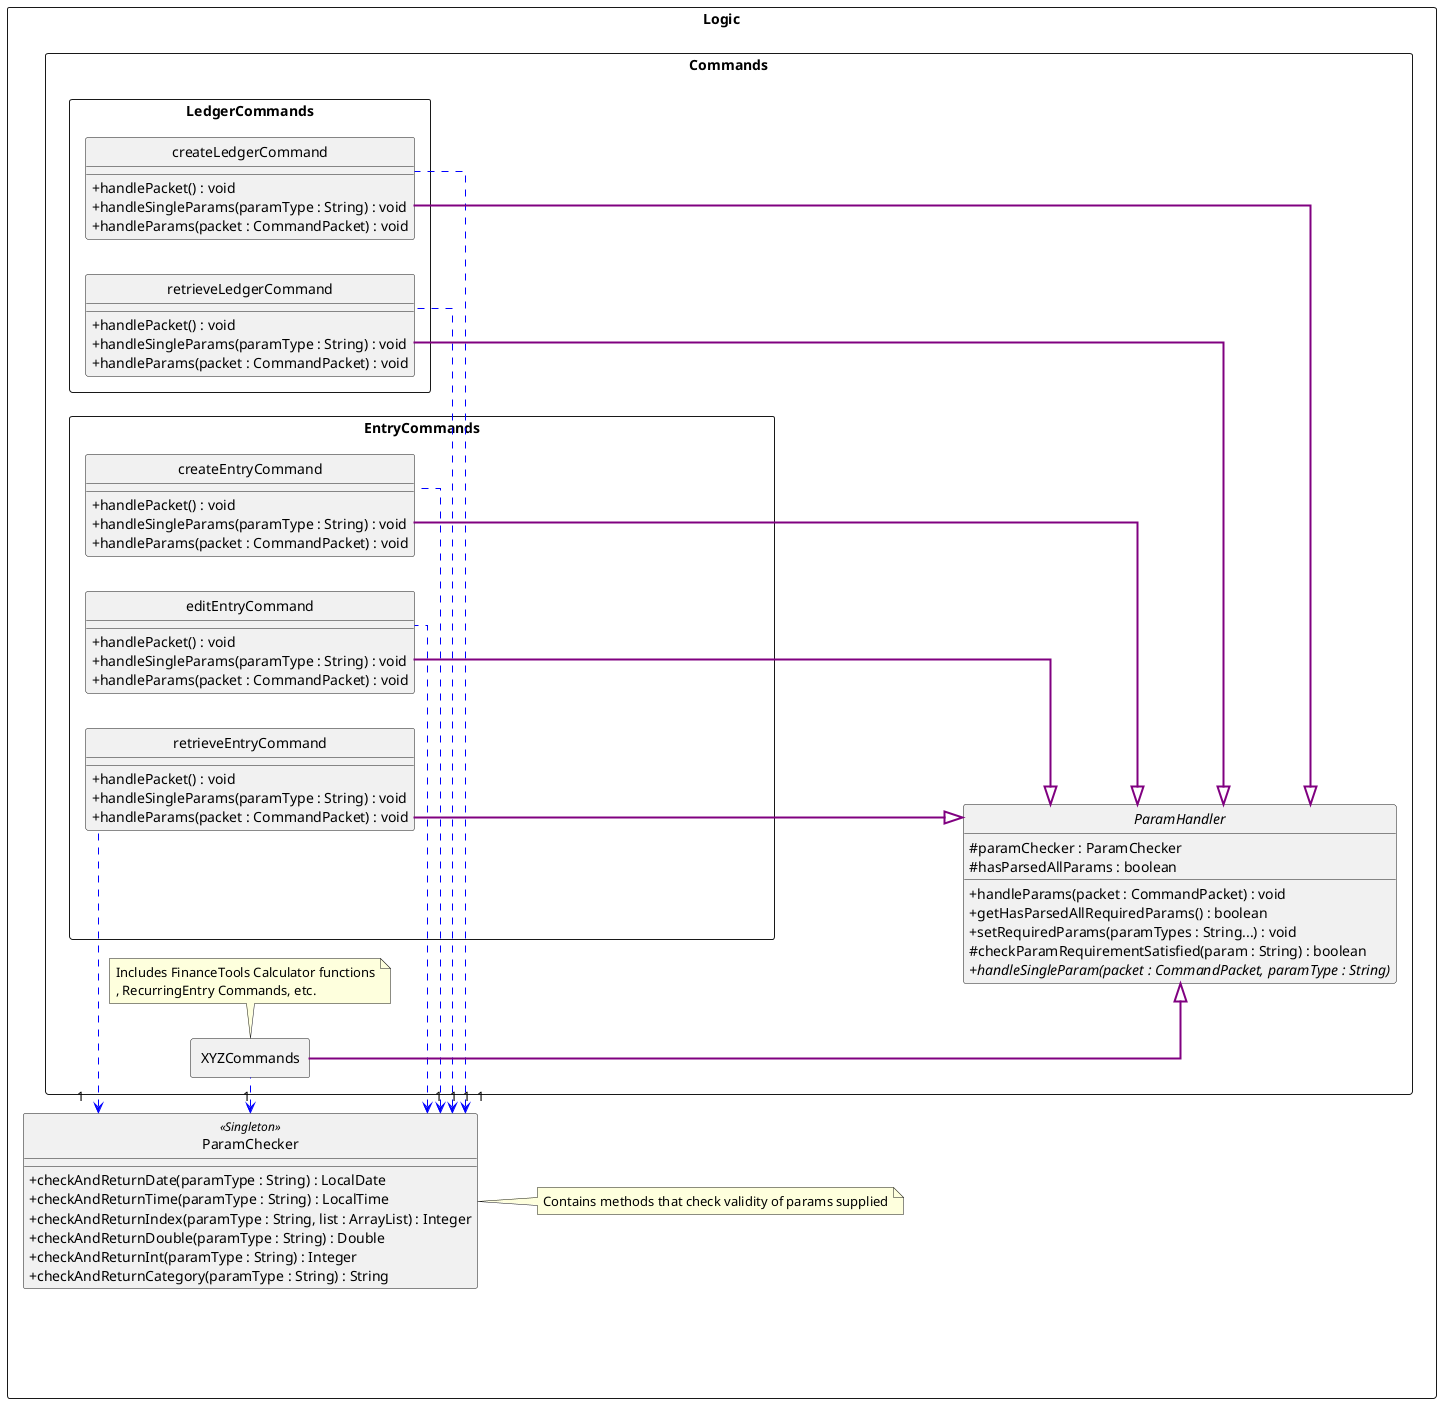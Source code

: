 @startuml
left to right direction
hide circle
skinparam classAttributeIconSize 0
skinparam BoxPadding 20
skinparam shadowing false
skinparam linetype ortho
skinparam package<<Layout>> {
  borderColor Transparent
  backgroundColor Transparent
  fontColor Transparent
  stereotypeFontColor Transparent
}

rectangle Logic {



    package p2 <<Layout>> {
    }

    class ParamChecker <<Singleton>>{
        + checkAndReturnDate(paramType : String) : LocalDate
        + checkAndReturnTime(paramType : String) : LocalTime
        + checkAndReturnIndex(paramType : String, list : ArrayList) : Integer
        + checkAndReturnDouble(paramType : String) : Double
        + checkAndReturnInt(paramType : String) : Integer
        + checkAndReturnCategory(paramType : String) : String
    }


rectangle Commands {
    abstract class ParamHandler {
        # paramChecker : ParamChecker
        # hasParsedAllParams : boolean
        + handleParams(packet : CommandPacket) : void
        + getHasParsedAllRequiredParams() : boolean
        + setRequiredParams(paramTypes : String...) : void
        # checkParamRequirementSatisfied(param : String) : boolean
        + {abstract} handleSingleParam(packet : CommandPacket, paramType : String)
    }

    rectangle LedgerCommands {
        class createLedgerCommand {
            + handlePacket() : void
            + handleSingleParams(paramType : String) : void
            + handleParams(packet : CommandPacket) : void
        }
        class retrieveLedgerCommand {
            + handlePacket() : void
            + handleSingleParams(paramType : String) : void
            + handleParams(packet : CommandPacket) : void
        }
    }

    rectangle XYZCommands {
    }



    rectangle EntryCommands {
        class createEntryCommand {
            + handlePacket() : void
            + handleSingleParams(paramType : String) : void
            + handleParams(packet : CommandPacket) : void
        }
        class editEntryCommand {
            + handlePacket() : void
            + handleSingleParams(paramType : String) : void
            + handleParams(packet : CommandPacket) : void
        }
        class retrieveEntryCommand {
            + handlePacket() : void
            + handleSingleParams(paramType : String) : void
            + handleParams(packet : CommandPacket) : void
        }
        package p4 <<Layout>> {
        }

        package p5 <<Layout>> {
        }

        p4 -[hidden]- p5
        p5 -[hidden]- ParamHandler
    }




    ParamChecker "1" <.[norank]. createLedgerCommand #line:blue;text:black
    ParamChecker "1" <.[norank]. retrieveLedgerCommand #line:blue;text:black
    ParamChecker "1" <.[norank]. createEntryCommand #line:blue;text:black
    ParamChecker "1" <.[norank]. editEntryCommand #line:blue;text:black
    ParamChecker "1" <.[norank]. retrieveEntryCommand #line:blue;text:black
    ParamChecker "1" <.[norank]. XYZCommands #line:blue;text:black
    ParamHandler <|-[norank]- createLedgerCommand #line:purple;line.bold;text:red
    ParamHandler <|-[norank]- retrieveLedgerCommand #line:purple;line.bold;text:red
    ParamHandler <|-[norank]- createEntryCommand #line:purple;line.bold;text:red
    ParamHandler <|-[norank]- retrieveEntryCommand #line:purple;line.bold;text:red
    ParamHandler <|-[norank]- editEntryCommand #line:purple;line.bold;text:red
    ParamHandler <|-[norank]- XYZCommands #line:purple;line.bold;text:red

    note bottom of XYZCommands: Includes FinanceTools Calculator functions\n, RecurringEntry Commands, etc.
}

note right of ParamChecker: Contains methods that check validity of params supplied





@enduml